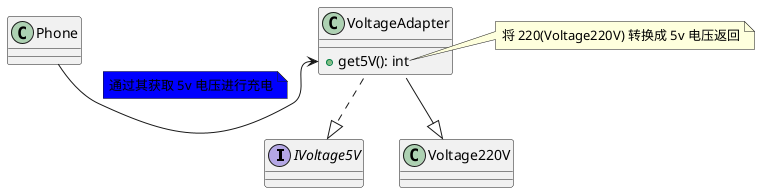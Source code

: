 @startuml
'https://plantuml.com/class-diagram

interface IVoltage5V
class Voltage220V
class Phone
class VoltageAdapter {
    + get5V(): int
}
Phone -> VoltageAdapter::get5V
note top on link #blue
    通过其获取 5v 电压进行充电
end note
note right of VoltageAdapter::get5V
    将 220(Voltage220V) 转换成 5v 电压返回
end note

VoltageAdapter --|> Voltage220V
VoltageAdapter ..|> IVoltage5V

@enduml